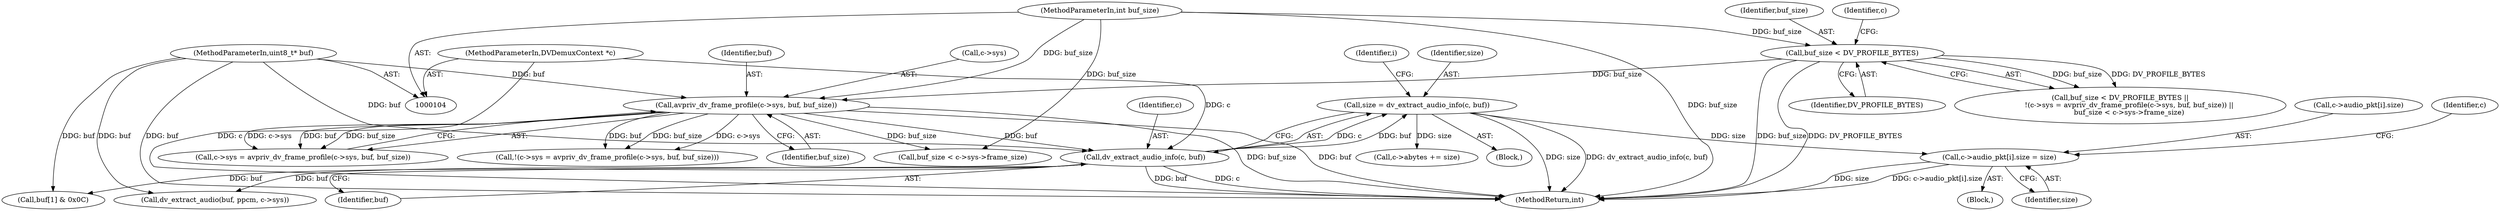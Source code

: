 digraph "0_libav_5a396bb3a66a61a68b80f2369d0249729bf85e04@array" {
"1000160" [label="(Call,c->audio_pkt[i].size = size)"];
"1000143" [label="(Call,size = dv_extract_audio_info(c, buf))"];
"1000145" [label="(Call,dv_extract_audio_info(c, buf))"];
"1000105" [label="(MethodParameterIn,DVDemuxContext *c)"];
"1000126" [label="(Call,avpriv_dv_frame_profile(c->sys, buf, buf_size))"];
"1000107" [label="(MethodParameterIn,uint8_t* buf)"];
"1000117" [label="(Call,buf_size < DV_PROFILE_BYTES)"];
"1000108" [label="(MethodParameterIn,int buf_size)"];
"1000214" [label="(Call,buf[1] & 0x0C)"];
"1000118" [label="(Identifier,buf_size)"];
"1000130" [label="(Identifier,buf)"];
"1000161" [label="(Call,c->audio_pkt[i].size)"];
"1000119" [label="(Identifier,DV_PROFILE_BYTES)"];
"1000207" [label="(Call,dv_extract_audio(buf, ppcm, c->sys))"];
"1000160" [label="(Call,c->audio_pkt[i].size = size)"];
"1000159" [label="(Block,)"];
"1000105" [label="(MethodParameterIn,DVDemuxContext *c)"];
"1000132" [label="(Call,buf_size < c->sys->frame_size)"];
"1000143" [label="(Call,size = dv_extract_audio_info(c, buf))"];
"1000256" [label="(Call,c->abytes += size)"];
"1000122" [label="(Call,c->sys = avpriv_dv_frame_profile(c->sys, buf, buf_size))"];
"1000173" [label="(Identifier,c)"];
"1000144" [label="(Identifier,size)"];
"1000126" [label="(Call,avpriv_dv_frame_profile(c->sys, buf, buf_size))"];
"1000147" [label="(Identifier,buf)"];
"1000117" [label="(Call,buf_size < DV_PROFILE_BYTES)"];
"1000150" [label="(Identifier,i)"];
"1000168" [label="(Identifier,size)"];
"1000124" [label="(Identifier,c)"];
"1000116" [label="(Call,buf_size < DV_PROFILE_BYTES ||\n        !(c->sys = avpriv_dv_frame_profile(c->sys, buf, buf_size)) ||\n        buf_size < c->sys->frame_size)"];
"1000107" [label="(MethodParameterIn,uint8_t* buf)"];
"1000109" [label="(Block,)"];
"1000127" [label="(Call,c->sys)"];
"1000261" [label="(MethodReturn,int)"];
"1000131" [label="(Identifier,buf_size)"];
"1000121" [label="(Call,!(c->sys = avpriv_dv_frame_profile(c->sys, buf, buf_size)))"];
"1000146" [label="(Identifier,c)"];
"1000108" [label="(MethodParameterIn,int buf_size)"];
"1000145" [label="(Call,dv_extract_audio_info(c, buf))"];
"1000160" -> "1000159"  [label="AST: "];
"1000160" -> "1000168"  [label="CFG: "];
"1000161" -> "1000160"  [label="AST: "];
"1000168" -> "1000160"  [label="AST: "];
"1000173" -> "1000160"  [label="CFG: "];
"1000160" -> "1000261"  [label="DDG: size"];
"1000160" -> "1000261"  [label="DDG: c->audio_pkt[i].size"];
"1000143" -> "1000160"  [label="DDG: size"];
"1000143" -> "1000109"  [label="AST: "];
"1000143" -> "1000145"  [label="CFG: "];
"1000144" -> "1000143"  [label="AST: "];
"1000145" -> "1000143"  [label="AST: "];
"1000150" -> "1000143"  [label="CFG: "];
"1000143" -> "1000261"  [label="DDG: size"];
"1000143" -> "1000261"  [label="DDG: dv_extract_audio_info(c, buf)"];
"1000145" -> "1000143"  [label="DDG: c"];
"1000145" -> "1000143"  [label="DDG: buf"];
"1000143" -> "1000256"  [label="DDG: size"];
"1000145" -> "1000147"  [label="CFG: "];
"1000146" -> "1000145"  [label="AST: "];
"1000147" -> "1000145"  [label="AST: "];
"1000145" -> "1000261"  [label="DDG: c"];
"1000145" -> "1000261"  [label="DDG: buf"];
"1000105" -> "1000145"  [label="DDG: c"];
"1000126" -> "1000145"  [label="DDG: buf"];
"1000107" -> "1000145"  [label="DDG: buf"];
"1000145" -> "1000207"  [label="DDG: buf"];
"1000145" -> "1000214"  [label="DDG: buf"];
"1000105" -> "1000104"  [label="AST: "];
"1000105" -> "1000261"  [label="DDG: c"];
"1000126" -> "1000122"  [label="AST: "];
"1000126" -> "1000131"  [label="CFG: "];
"1000127" -> "1000126"  [label="AST: "];
"1000130" -> "1000126"  [label="AST: "];
"1000131" -> "1000126"  [label="AST: "];
"1000122" -> "1000126"  [label="CFG: "];
"1000126" -> "1000261"  [label="DDG: buf"];
"1000126" -> "1000261"  [label="DDG: buf_size"];
"1000126" -> "1000121"  [label="DDG: c->sys"];
"1000126" -> "1000121"  [label="DDG: buf"];
"1000126" -> "1000121"  [label="DDG: buf_size"];
"1000126" -> "1000122"  [label="DDG: c->sys"];
"1000126" -> "1000122"  [label="DDG: buf"];
"1000126" -> "1000122"  [label="DDG: buf_size"];
"1000107" -> "1000126"  [label="DDG: buf"];
"1000117" -> "1000126"  [label="DDG: buf_size"];
"1000108" -> "1000126"  [label="DDG: buf_size"];
"1000126" -> "1000132"  [label="DDG: buf_size"];
"1000107" -> "1000104"  [label="AST: "];
"1000107" -> "1000261"  [label="DDG: buf"];
"1000107" -> "1000207"  [label="DDG: buf"];
"1000107" -> "1000214"  [label="DDG: buf"];
"1000117" -> "1000116"  [label="AST: "];
"1000117" -> "1000119"  [label="CFG: "];
"1000118" -> "1000117"  [label="AST: "];
"1000119" -> "1000117"  [label="AST: "];
"1000124" -> "1000117"  [label="CFG: "];
"1000116" -> "1000117"  [label="CFG: "];
"1000117" -> "1000261"  [label="DDG: buf_size"];
"1000117" -> "1000261"  [label="DDG: DV_PROFILE_BYTES"];
"1000117" -> "1000116"  [label="DDG: buf_size"];
"1000117" -> "1000116"  [label="DDG: DV_PROFILE_BYTES"];
"1000108" -> "1000117"  [label="DDG: buf_size"];
"1000108" -> "1000104"  [label="AST: "];
"1000108" -> "1000261"  [label="DDG: buf_size"];
"1000108" -> "1000132"  [label="DDG: buf_size"];
}
